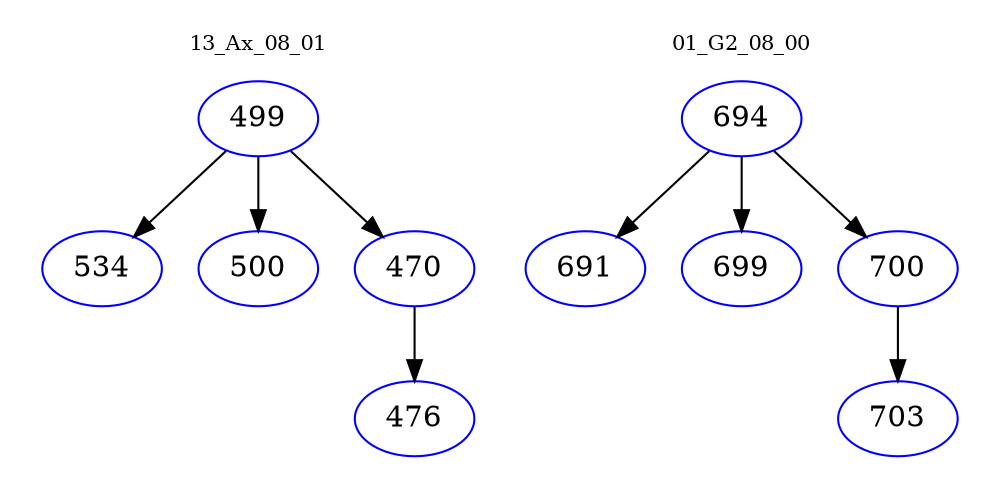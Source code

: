 digraph{
subgraph cluster_0 {
color = white
label = "13_Ax_08_01";
fontsize=10;
T0_499 [label="499", color="blue"]
T0_499 -> T0_534 [color="black"]
T0_534 [label="534", color="blue"]
T0_499 -> T0_500 [color="black"]
T0_500 [label="500", color="blue"]
T0_499 -> T0_470 [color="black"]
T0_470 [label="470", color="blue"]
T0_470 -> T0_476 [color="black"]
T0_476 [label="476", color="blue"]
}
subgraph cluster_1 {
color = white
label = "01_G2_08_00";
fontsize=10;
T1_694 [label="694", color="blue"]
T1_694 -> T1_691 [color="black"]
T1_691 [label="691", color="blue"]
T1_694 -> T1_699 [color="black"]
T1_699 [label="699", color="blue"]
T1_694 -> T1_700 [color="black"]
T1_700 [label="700", color="blue"]
T1_700 -> T1_703 [color="black"]
T1_703 [label="703", color="blue"]
}
}
